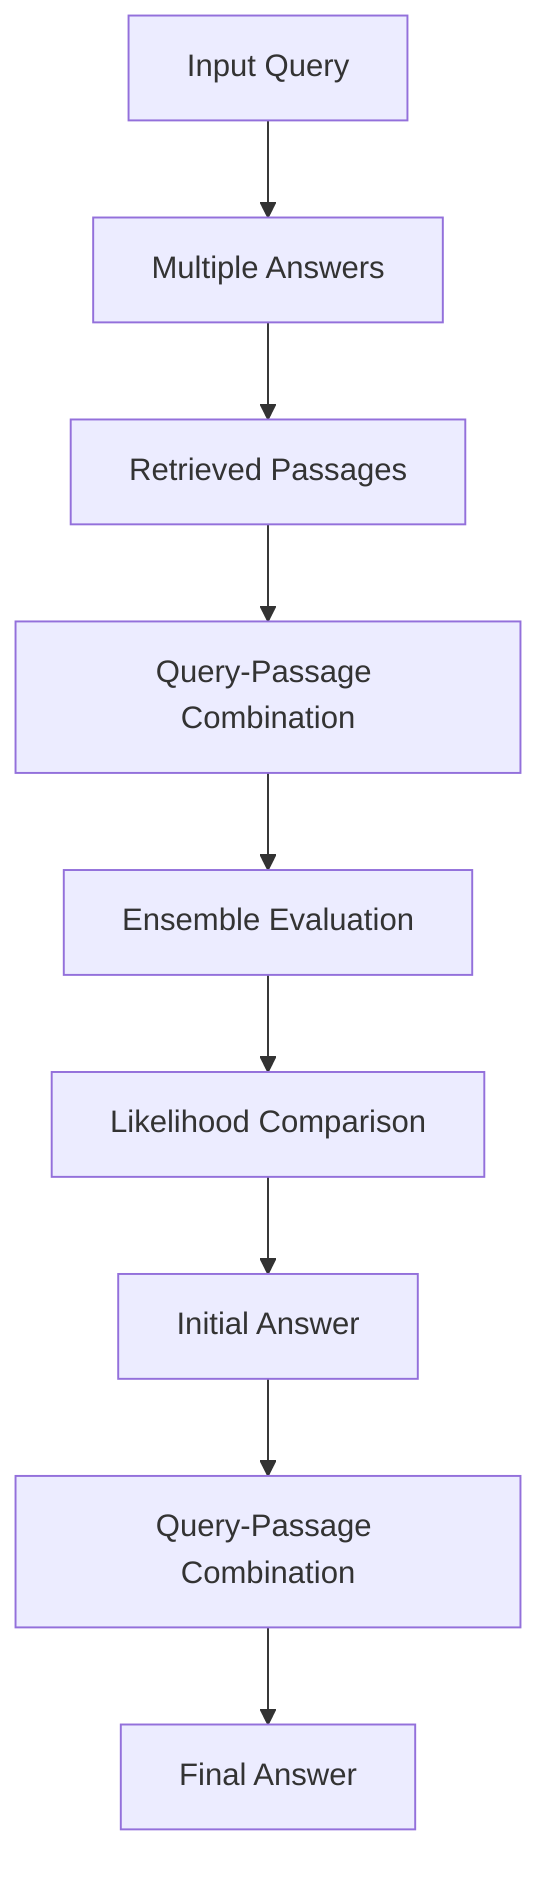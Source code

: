 flowchart TD
    A[Input Query] --> B[Multiple Answers]
    B --> C[Retrieved Passages]
    C --> D[Query-Passage Combination]
    D --> E[Ensemble Evaluation]
    E --> F[Likelihood Comparison]
    F --> G[Initial Answer]
    G --> H[Query-Passage Combination]
    H --> I[Final Answer]
